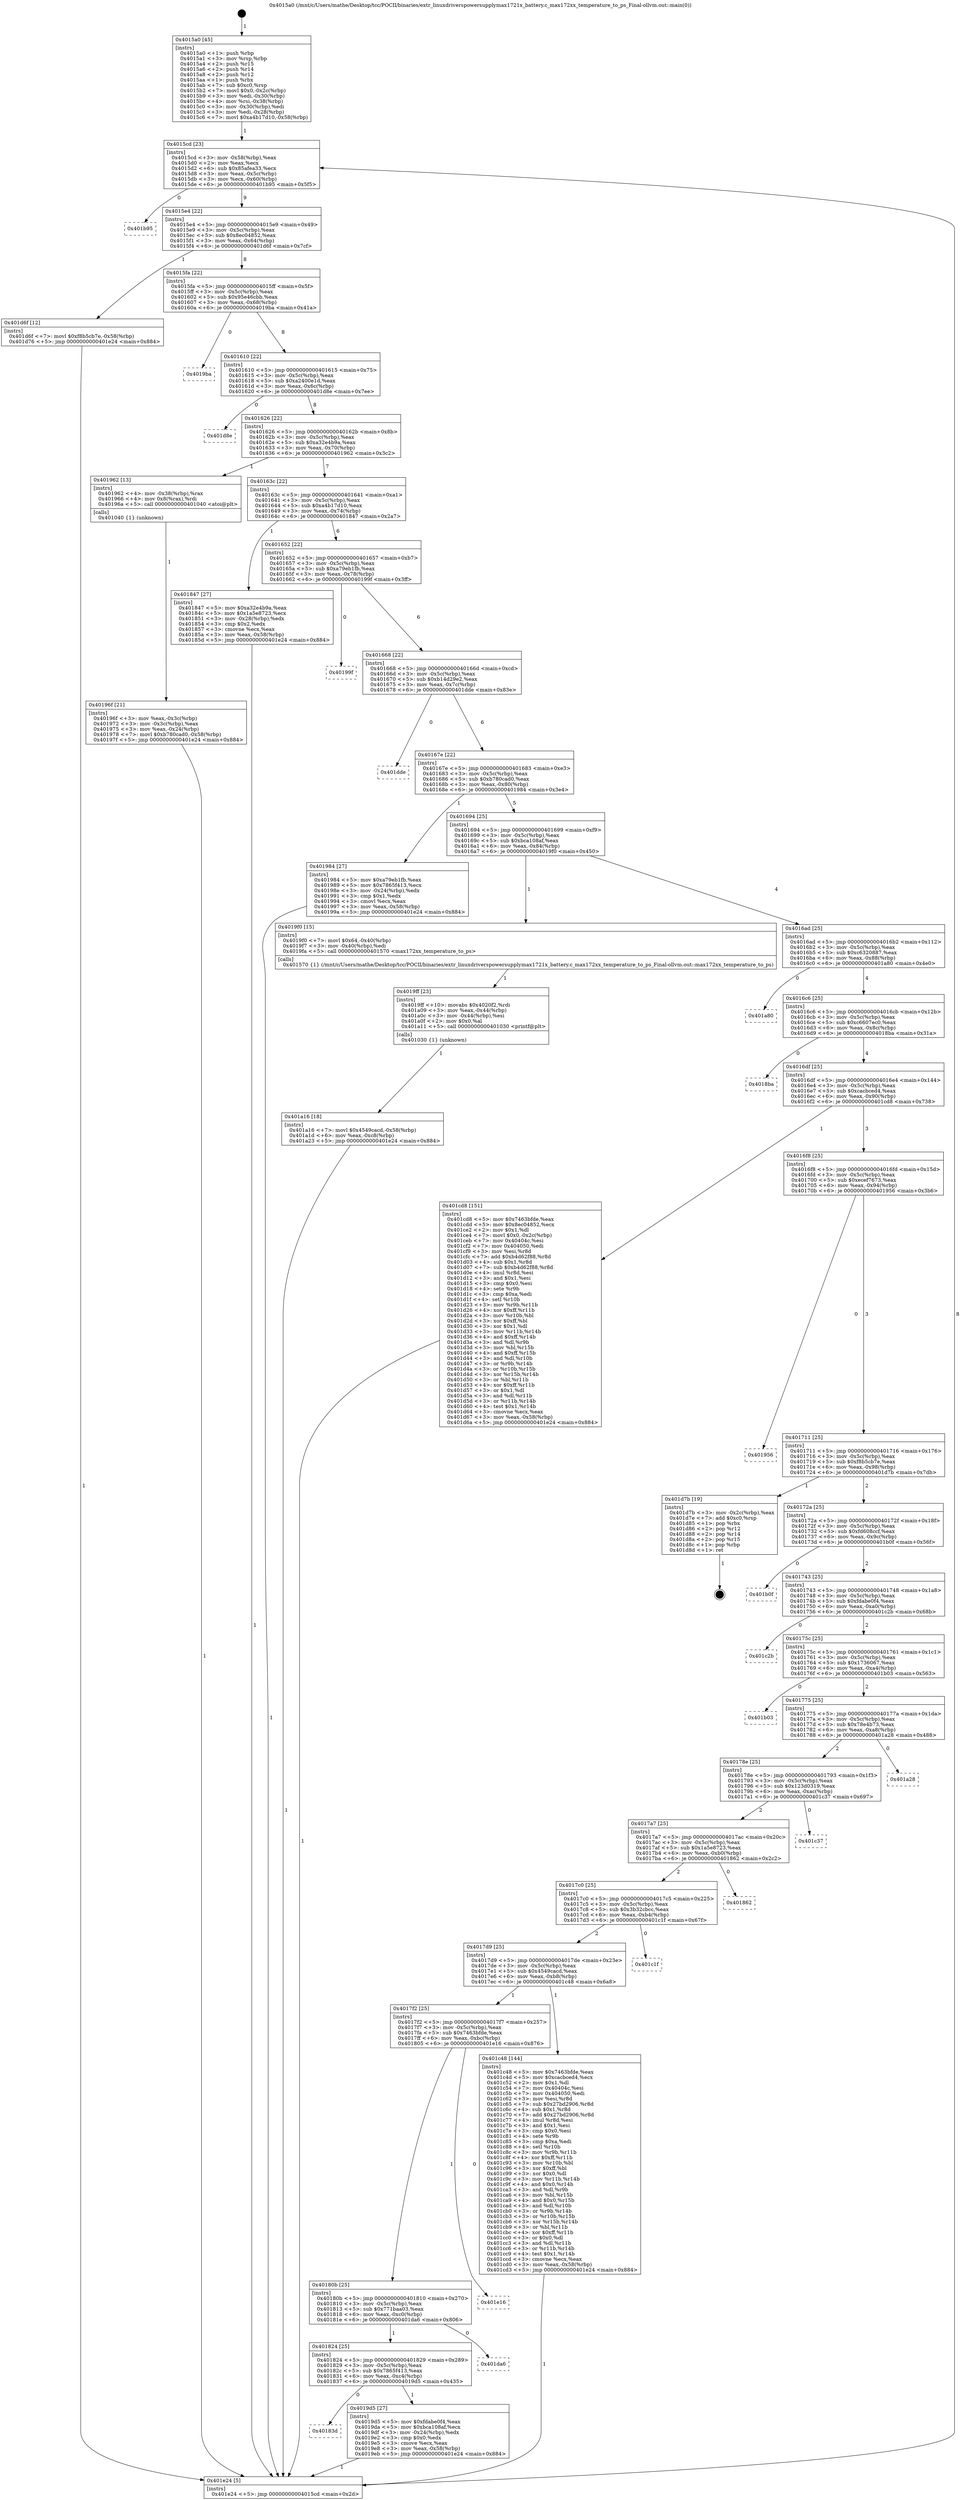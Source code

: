 digraph "0x4015a0" {
  label = "0x4015a0 (/mnt/c/Users/mathe/Desktop/tcc/POCII/binaries/extr_linuxdriverspowersupplymax1721x_battery.c_max172xx_temperature_to_ps_Final-ollvm.out::main(0))"
  labelloc = "t"
  node[shape=record]

  Entry [label="",width=0.3,height=0.3,shape=circle,fillcolor=black,style=filled]
  "0x4015cd" [label="{
     0x4015cd [23]\l
     | [instrs]\l
     &nbsp;&nbsp;0x4015cd \<+3\>: mov -0x58(%rbp),%eax\l
     &nbsp;&nbsp;0x4015d0 \<+2\>: mov %eax,%ecx\l
     &nbsp;&nbsp;0x4015d2 \<+6\>: sub $0x85afea33,%ecx\l
     &nbsp;&nbsp;0x4015d8 \<+3\>: mov %eax,-0x5c(%rbp)\l
     &nbsp;&nbsp;0x4015db \<+3\>: mov %ecx,-0x60(%rbp)\l
     &nbsp;&nbsp;0x4015de \<+6\>: je 0000000000401b95 \<main+0x5f5\>\l
  }"]
  "0x401b95" [label="{
     0x401b95\l
  }", style=dashed]
  "0x4015e4" [label="{
     0x4015e4 [22]\l
     | [instrs]\l
     &nbsp;&nbsp;0x4015e4 \<+5\>: jmp 00000000004015e9 \<main+0x49\>\l
     &nbsp;&nbsp;0x4015e9 \<+3\>: mov -0x5c(%rbp),%eax\l
     &nbsp;&nbsp;0x4015ec \<+5\>: sub $0x8ec04852,%eax\l
     &nbsp;&nbsp;0x4015f1 \<+3\>: mov %eax,-0x64(%rbp)\l
     &nbsp;&nbsp;0x4015f4 \<+6\>: je 0000000000401d6f \<main+0x7cf\>\l
  }"]
  Exit [label="",width=0.3,height=0.3,shape=circle,fillcolor=black,style=filled,peripheries=2]
  "0x401d6f" [label="{
     0x401d6f [12]\l
     | [instrs]\l
     &nbsp;&nbsp;0x401d6f \<+7\>: movl $0xf8b5cb7e,-0x58(%rbp)\l
     &nbsp;&nbsp;0x401d76 \<+5\>: jmp 0000000000401e24 \<main+0x884\>\l
  }"]
  "0x4015fa" [label="{
     0x4015fa [22]\l
     | [instrs]\l
     &nbsp;&nbsp;0x4015fa \<+5\>: jmp 00000000004015ff \<main+0x5f\>\l
     &nbsp;&nbsp;0x4015ff \<+3\>: mov -0x5c(%rbp),%eax\l
     &nbsp;&nbsp;0x401602 \<+5\>: sub $0x95e46cbb,%eax\l
     &nbsp;&nbsp;0x401607 \<+3\>: mov %eax,-0x68(%rbp)\l
     &nbsp;&nbsp;0x40160a \<+6\>: je 00000000004019ba \<main+0x41a\>\l
  }"]
  "0x401a16" [label="{
     0x401a16 [18]\l
     | [instrs]\l
     &nbsp;&nbsp;0x401a16 \<+7\>: movl $0x4549cacd,-0x58(%rbp)\l
     &nbsp;&nbsp;0x401a1d \<+6\>: mov %eax,-0xc8(%rbp)\l
     &nbsp;&nbsp;0x401a23 \<+5\>: jmp 0000000000401e24 \<main+0x884\>\l
  }"]
  "0x4019ba" [label="{
     0x4019ba\l
  }", style=dashed]
  "0x401610" [label="{
     0x401610 [22]\l
     | [instrs]\l
     &nbsp;&nbsp;0x401610 \<+5\>: jmp 0000000000401615 \<main+0x75\>\l
     &nbsp;&nbsp;0x401615 \<+3\>: mov -0x5c(%rbp),%eax\l
     &nbsp;&nbsp;0x401618 \<+5\>: sub $0xa2400e1d,%eax\l
     &nbsp;&nbsp;0x40161d \<+3\>: mov %eax,-0x6c(%rbp)\l
     &nbsp;&nbsp;0x401620 \<+6\>: je 0000000000401d8e \<main+0x7ee\>\l
  }"]
  "0x4019ff" [label="{
     0x4019ff [23]\l
     | [instrs]\l
     &nbsp;&nbsp;0x4019ff \<+10\>: movabs $0x4020f2,%rdi\l
     &nbsp;&nbsp;0x401a09 \<+3\>: mov %eax,-0x44(%rbp)\l
     &nbsp;&nbsp;0x401a0c \<+3\>: mov -0x44(%rbp),%esi\l
     &nbsp;&nbsp;0x401a0f \<+2\>: mov $0x0,%al\l
     &nbsp;&nbsp;0x401a11 \<+5\>: call 0000000000401030 \<printf@plt\>\l
     | [calls]\l
     &nbsp;&nbsp;0x401030 \{1\} (unknown)\l
  }"]
  "0x401d8e" [label="{
     0x401d8e\l
  }", style=dashed]
  "0x401626" [label="{
     0x401626 [22]\l
     | [instrs]\l
     &nbsp;&nbsp;0x401626 \<+5\>: jmp 000000000040162b \<main+0x8b\>\l
     &nbsp;&nbsp;0x40162b \<+3\>: mov -0x5c(%rbp),%eax\l
     &nbsp;&nbsp;0x40162e \<+5\>: sub $0xa32e4b9a,%eax\l
     &nbsp;&nbsp;0x401633 \<+3\>: mov %eax,-0x70(%rbp)\l
     &nbsp;&nbsp;0x401636 \<+6\>: je 0000000000401962 \<main+0x3c2\>\l
  }"]
  "0x40183d" [label="{
     0x40183d\l
  }", style=dashed]
  "0x401962" [label="{
     0x401962 [13]\l
     | [instrs]\l
     &nbsp;&nbsp;0x401962 \<+4\>: mov -0x38(%rbp),%rax\l
     &nbsp;&nbsp;0x401966 \<+4\>: mov 0x8(%rax),%rdi\l
     &nbsp;&nbsp;0x40196a \<+5\>: call 0000000000401040 \<atoi@plt\>\l
     | [calls]\l
     &nbsp;&nbsp;0x401040 \{1\} (unknown)\l
  }"]
  "0x40163c" [label="{
     0x40163c [22]\l
     | [instrs]\l
     &nbsp;&nbsp;0x40163c \<+5\>: jmp 0000000000401641 \<main+0xa1\>\l
     &nbsp;&nbsp;0x401641 \<+3\>: mov -0x5c(%rbp),%eax\l
     &nbsp;&nbsp;0x401644 \<+5\>: sub $0xa4b17d10,%eax\l
     &nbsp;&nbsp;0x401649 \<+3\>: mov %eax,-0x74(%rbp)\l
     &nbsp;&nbsp;0x40164c \<+6\>: je 0000000000401847 \<main+0x2a7\>\l
  }"]
  "0x4019d5" [label="{
     0x4019d5 [27]\l
     | [instrs]\l
     &nbsp;&nbsp;0x4019d5 \<+5\>: mov $0xfdabe0f4,%eax\l
     &nbsp;&nbsp;0x4019da \<+5\>: mov $0xbca108af,%ecx\l
     &nbsp;&nbsp;0x4019df \<+3\>: mov -0x24(%rbp),%edx\l
     &nbsp;&nbsp;0x4019e2 \<+3\>: cmp $0x0,%edx\l
     &nbsp;&nbsp;0x4019e5 \<+3\>: cmove %ecx,%eax\l
     &nbsp;&nbsp;0x4019e8 \<+3\>: mov %eax,-0x58(%rbp)\l
     &nbsp;&nbsp;0x4019eb \<+5\>: jmp 0000000000401e24 \<main+0x884\>\l
  }"]
  "0x401847" [label="{
     0x401847 [27]\l
     | [instrs]\l
     &nbsp;&nbsp;0x401847 \<+5\>: mov $0xa32e4b9a,%eax\l
     &nbsp;&nbsp;0x40184c \<+5\>: mov $0x1a5e8723,%ecx\l
     &nbsp;&nbsp;0x401851 \<+3\>: mov -0x28(%rbp),%edx\l
     &nbsp;&nbsp;0x401854 \<+3\>: cmp $0x2,%edx\l
     &nbsp;&nbsp;0x401857 \<+3\>: cmovne %ecx,%eax\l
     &nbsp;&nbsp;0x40185a \<+3\>: mov %eax,-0x58(%rbp)\l
     &nbsp;&nbsp;0x40185d \<+5\>: jmp 0000000000401e24 \<main+0x884\>\l
  }"]
  "0x401652" [label="{
     0x401652 [22]\l
     | [instrs]\l
     &nbsp;&nbsp;0x401652 \<+5\>: jmp 0000000000401657 \<main+0xb7\>\l
     &nbsp;&nbsp;0x401657 \<+3\>: mov -0x5c(%rbp),%eax\l
     &nbsp;&nbsp;0x40165a \<+5\>: sub $0xa79eb1fb,%eax\l
     &nbsp;&nbsp;0x40165f \<+3\>: mov %eax,-0x78(%rbp)\l
     &nbsp;&nbsp;0x401662 \<+6\>: je 000000000040199f \<main+0x3ff\>\l
  }"]
  "0x401e24" [label="{
     0x401e24 [5]\l
     | [instrs]\l
     &nbsp;&nbsp;0x401e24 \<+5\>: jmp 00000000004015cd \<main+0x2d\>\l
  }"]
  "0x4015a0" [label="{
     0x4015a0 [45]\l
     | [instrs]\l
     &nbsp;&nbsp;0x4015a0 \<+1\>: push %rbp\l
     &nbsp;&nbsp;0x4015a1 \<+3\>: mov %rsp,%rbp\l
     &nbsp;&nbsp;0x4015a4 \<+2\>: push %r15\l
     &nbsp;&nbsp;0x4015a6 \<+2\>: push %r14\l
     &nbsp;&nbsp;0x4015a8 \<+2\>: push %r12\l
     &nbsp;&nbsp;0x4015aa \<+1\>: push %rbx\l
     &nbsp;&nbsp;0x4015ab \<+7\>: sub $0xc0,%rsp\l
     &nbsp;&nbsp;0x4015b2 \<+7\>: movl $0x0,-0x2c(%rbp)\l
     &nbsp;&nbsp;0x4015b9 \<+3\>: mov %edi,-0x30(%rbp)\l
     &nbsp;&nbsp;0x4015bc \<+4\>: mov %rsi,-0x38(%rbp)\l
     &nbsp;&nbsp;0x4015c0 \<+3\>: mov -0x30(%rbp),%edi\l
     &nbsp;&nbsp;0x4015c3 \<+3\>: mov %edi,-0x28(%rbp)\l
     &nbsp;&nbsp;0x4015c6 \<+7\>: movl $0xa4b17d10,-0x58(%rbp)\l
  }"]
  "0x40196f" [label="{
     0x40196f [21]\l
     | [instrs]\l
     &nbsp;&nbsp;0x40196f \<+3\>: mov %eax,-0x3c(%rbp)\l
     &nbsp;&nbsp;0x401972 \<+3\>: mov -0x3c(%rbp),%eax\l
     &nbsp;&nbsp;0x401975 \<+3\>: mov %eax,-0x24(%rbp)\l
     &nbsp;&nbsp;0x401978 \<+7\>: movl $0xb780cad0,-0x58(%rbp)\l
     &nbsp;&nbsp;0x40197f \<+5\>: jmp 0000000000401e24 \<main+0x884\>\l
  }"]
  "0x401824" [label="{
     0x401824 [25]\l
     | [instrs]\l
     &nbsp;&nbsp;0x401824 \<+5\>: jmp 0000000000401829 \<main+0x289\>\l
     &nbsp;&nbsp;0x401829 \<+3\>: mov -0x5c(%rbp),%eax\l
     &nbsp;&nbsp;0x40182c \<+5\>: sub $0x7865f413,%eax\l
     &nbsp;&nbsp;0x401831 \<+6\>: mov %eax,-0xc4(%rbp)\l
     &nbsp;&nbsp;0x401837 \<+6\>: je 00000000004019d5 \<main+0x435\>\l
  }"]
  "0x40199f" [label="{
     0x40199f\l
  }", style=dashed]
  "0x401668" [label="{
     0x401668 [22]\l
     | [instrs]\l
     &nbsp;&nbsp;0x401668 \<+5\>: jmp 000000000040166d \<main+0xcd\>\l
     &nbsp;&nbsp;0x40166d \<+3\>: mov -0x5c(%rbp),%eax\l
     &nbsp;&nbsp;0x401670 \<+5\>: sub $0xb14d29e2,%eax\l
     &nbsp;&nbsp;0x401675 \<+3\>: mov %eax,-0x7c(%rbp)\l
     &nbsp;&nbsp;0x401678 \<+6\>: je 0000000000401dde \<main+0x83e\>\l
  }"]
  "0x401da6" [label="{
     0x401da6\l
  }", style=dashed]
  "0x401dde" [label="{
     0x401dde\l
  }", style=dashed]
  "0x40167e" [label="{
     0x40167e [22]\l
     | [instrs]\l
     &nbsp;&nbsp;0x40167e \<+5\>: jmp 0000000000401683 \<main+0xe3\>\l
     &nbsp;&nbsp;0x401683 \<+3\>: mov -0x5c(%rbp),%eax\l
     &nbsp;&nbsp;0x401686 \<+5\>: sub $0xb780cad0,%eax\l
     &nbsp;&nbsp;0x40168b \<+3\>: mov %eax,-0x80(%rbp)\l
     &nbsp;&nbsp;0x40168e \<+6\>: je 0000000000401984 \<main+0x3e4\>\l
  }"]
  "0x40180b" [label="{
     0x40180b [25]\l
     | [instrs]\l
     &nbsp;&nbsp;0x40180b \<+5\>: jmp 0000000000401810 \<main+0x270\>\l
     &nbsp;&nbsp;0x401810 \<+3\>: mov -0x5c(%rbp),%eax\l
     &nbsp;&nbsp;0x401813 \<+5\>: sub $0x771baa03,%eax\l
     &nbsp;&nbsp;0x401818 \<+6\>: mov %eax,-0xc0(%rbp)\l
     &nbsp;&nbsp;0x40181e \<+6\>: je 0000000000401da6 \<main+0x806\>\l
  }"]
  "0x401984" [label="{
     0x401984 [27]\l
     | [instrs]\l
     &nbsp;&nbsp;0x401984 \<+5\>: mov $0xa79eb1fb,%eax\l
     &nbsp;&nbsp;0x401989 \<+5\>: mov $0x7865f413,%ecx\l
     &nbsp;&nbsp;0x40198e \<+3\>: mov -0x24(%rbp),%edx\l
     &nbsp;&nbsp;0x401991 \<+3\>: cmp $0x1,%edx\l
     &nbsp;&nbsp;0x401994 \<+3\>: cmovl %ecx,%eax\l
     &nbsp;&nbsp;0x401997 \<+3\>: mov %eax,-0x58(%rbp)\l
     &nbsp;&nbsp;0x40199a \<+5\>: jmp 0000000000401e24 \<main+0x884\>\l
  }"]
  "0x401694" [label="{
     0x401694 [25]\l
     | [instrs]\l
     &nbsp;&nbsp;0x401694 \<+5\>: jmp 0000000000401699 \<main+0xf9\>\l
     &nbsp;&nbsp;0x401699 \<+3\>: mov -0x5c(%rbp),%eax\l
     &nbsp;&nbsp;0x40169c \<+5\>: sub $0xbca108af,%eax\l
     &nbsp;&nbsp;0x4016a1 \<+6\>: mov %eax,-0x84(%rbp)\l
     &nbsp;&nbsp;0x4016a7 \<+6\>: je 00000000004019f0 \<main+0x450\>\l
  }"]
  "0x401e16" [label="{
     0x401e16\l
  }", style=dashed]
  "0x4019f0" [label="{
     0x4019f0 [15]\l
     | [instrs]\l
     &nbsp;&nbsp;0x4019f0 \<+7\>: movl $0x64,-0x40(%rbp)\l
     &nbsp;&nbsp;0x4019f7 \<+3\>: mov -0x40(%rbp),%edi\l
     &nbsp;&nbsp;0x4019fa \<+5\>: call 0000000000401570 \<max172xx_temperature_to_ps\>\l
     | [calls]\l
     &nbsp;&nbsp;0x401570 \{1\} (/mnt/c/Users/mathe/Desktop/tcc/POCII/binaries/extr_linuxdriverspowersupplymax1721x_battery.c_max172xx_temperature_to_ps_Final-ollvm.out::max172xx_temperature_to_ps)\l
  }"]
  "0x4016ad" [label="{
     0x4016ad [25]\l
     | [instrs]\l
     &nbsp;&nbsp;0x4016ad \<+5\>: jmp 00000000004016b2 \<main+0x112\>\l
     &nbsp;&nbsp;0x4016b2 \<+3\>: mov -0x5c(%rbp),%eax\l
     &nbsp;&nbsp;0x4016b5 \<+5\>: sub $0xc6320887,%eax\l
     &nbsp;&nbsp;0x4016ba \<+6\>: mov %eax,-0x88(%rbp)\l
     &nbsp;&nbsp;0x4016c0 \<+6\>: je 0000000000401a80 \<main+0x4e0\>\l
  }"]
  "0x4017f2" [label="{
     0x4017f2 [25]\l
     | [instrs]\l
     &nbsp;&nbsp;0x4017f2 \<+5\>: jmp 00000000004017f7 \<main+0x257\>\l
     &nbsp;&nbsp;0x4017f7 \<+3\>: mov -0x5c(%rbp),%eax\l
     &nbsp;&nbsp;0x4017fa \<+5\>: sub $0x7463bfde,%eax\l
     &nbsp;&nbsp;0x4017ff \<+6\>: mov %eax,-0xbc(%rbp)\l
     &nbsp;&nbsp;0x401805 \<+6\>: je 0000000000401e16 \<main+0x876\>\l
  }"]
  "0x401a80" [label="{
     0x401a80\l
  }", style=dashed]
  "0x4016c6" [label="{
     0x4016c6 [25]\l
     | [instrs]\l
     &nbsp;&nbsp;0x4016c6 \<+5\>: jmp 00000000004016cb \<main+0x12b\>\l
     &nbsp;&nbsp;0x4016cb \<+3\>: mov -0x5c(%rbp),%eax\l
     &nbsp;&nbsp;0x4016ce \<+5\>: sub $0xc6607ec0,%eax\l
     &nbsp;&nbsp;0x4016d3 \<+6\>: mov %eax,-0x8c(%rbp)\l
     &nbsp;&nbsp;0x4016d9 \<+6\>: je 00000000004018ba \<main+0x31a\>\l
  }"]
  "0x401c48" [label="{
     0x401c48 [144]\l
     | [instrs]\l
     &nbsp;&nbsp;0x401c48 \<+5\>: mov $0x7463bfde,%eax\l
     &nbsp;&nbsp;0x401c4d \<+5\>: mov $0xcacbced4,%ecx\l
     &nbsp;&nbsp;0x401c52 \<+2\>: mov $0x1,%dl\l
     &nbsp;&nbsp;0x401c54 \<+7\>: mov 0x40404c,%esi\l
     &nbsp;&nbsp;0x401c5b \<+7\>: mov 0x404050,%edi\l
     &nbsp;&nbsp;0x401c62 \<+3\>: mov %esi,%r8d\l
     &nbsp;&nbsp;0x401c65 \<+7\>: sub $0x27bd2906,%r8d\l
     &nbsp;&nbsp;0x401c6c \<+4\>: sub $0x1,%r8d\l
     &nbsp;&nbsp;0x401c70 \<+7\>: add $0x27bd2906,%r8d\l
     &nbsp;&nbsp;0x401c77 \<+4\>: imul %r8d,%esi\l
     &nbsp;&nbsp;0x401c7b \<+3\>: and $0x1,%esi\l
     &nbsp;&nbsp;0x401c7e \<+3\>: cmp $0x0,%esi\l
     &nbsp;&nbsp;0x401c81 \<+4\>: sete %r9b\l
     &nbsp;&nbsp;0x401c85 \<+3\>: cmp $0xa,%edi\l
     &nbsp;&nbsp;0x401c88 \<+4\>: setl %r10b\l
     &nbsp;&nbsp;0x401c8c \<+3\>: mov %r9b,%r11b\l
     &nbsp;&nbsp;0x401c8f \<+4\>: xor $0xff,%r11b\l
     &nbsp;&nbsp;0x401c93 \<+3\>: mov %r10b,%bl\l
     &nbsp;&nbsp;0x401c96 \<+3\>: xor $0xff,%bl\l
     &nbsp;&nbsp;0x401c99 \<+3\>: xor $0x0,%dl\l
     &nbsp;&nbsp;0x401c9c \<+3\>: mov %r11b,%r14b\l
     &nbsp;&nbsp;0x401c9f \<+4\>: and $0x0,%r14b\l
     &nbsp;&nbsp;0x401ca3 \<+3\>: and %dl,%r9b\l
     &nbsp;&nbsp;0x401ca6 \<+3\>: mov %bl,%r15b\l
     &nbsp;&nbsp;0x401ca9 \<+4\>: and $0x0,%r15b\l
     &nbsp;&nbsp;0x401cad \<+3\>: and %dl,%r10b\l
     &nbsp;&nbsp;0x401cb0 \<+3\>: or %r9b,%r14b\l
     &nbsp;&nbsp;0x401cb3 \<+3\>: or %r10b,%r15b\l
     &nbsp;&nbsp;0x401cb6 \<+3\>: xor %r15b,%r14b\l
     &nbsp;&nbsp;0x401cb9 \<+3\>: or %bl,%r11b\l
     &nbsp;&nbsp;0x401cbc \<+4\>: xor $0xff,%r11b\l
     &nbsp;&nbsp;0x401cc0 \<+3\>: or $0x0,%dl\l
     &nbsp;&nbsp;0x401cc3 \<+3\>: and %dl,%r11b\l
     &nbsp;&nbsp;0x401cc6 \<+3\>: or %r11b,%r14b\l
     &nbsp;&nbsp;0x401cc9 \<+4\>: test $0x1,%r14b\l
     &nbsp;&nbsp;0x401ccd \<+3\>: cmovne %ecx,%eax\l
     &nbsp;&nbsp;0x401cd0 \<+3\>: mov %eax,-0x58(%rbp)\l
     &nbsp;&nbsp;0x401cd3 \<+5\>: jmp 0000000000401e24 \<main+0x884\>\l
  }"]
  "0x4018ba" [label="{
     0x4018ba\l
  }", style=dashed]
  "0x4016df" [label="{
     0x4016df [25]\l
     | [instrs]\l
     &nbsp;&nbsp;0x4016df \<+5\>: jmp 00000000004016e4 \<main+0x144\>\l
     &nbsp;&nbsp;0x4016e4 \<+3\>: mov -0x5c(%rbp),%eax\l
     &nbsp;&nbsp;0x4016e7 \<+5\>: sub $0xcacbced4,%eax\l
     &nbsp;&nbsp;0x4016ec \<+6\>: mov %eax,-0x90(%rbp)\l
     &nbsp;&nbsp;0x4016f2 \<+6\>: je 0000000000401cd8 \<main+0x738\>\l
  }"]
  "0x4017d9" [label="{
     0x4017d9 [25]\l
     | [instrs]\l
     &nbsp;&nbsp;0x4017d9 \<+5\>: jmp 00000000004017de \<main+0x23e\>\l
     &nbsp;&nbsp;0x4017de \<+3\>: mov -0x5c(%rbp),%eax\l
     &nbsp;&nbsp;0x4017e1 \<+5\>: sub $0x4549cacd,%eax\l
     &nbsp;&nbsp;0x4017e6 \<+6\>: mov %eax,-0xb8(%rbp)\l
     &nbsp;&nbsp;0x4017ec \<+6\>: je 0000000000401c48 \<main+0x6a8\>\l
  }"]
  "0x401cd8" [label="{
     0x401cd8 [151]\l
     | [instrs]\l
     &nbsp;&nbsp;0x401cd8 \<+5\>: mov $0x7463bfde,%eax\l
     &nbsp;&nbsp;0x401cdd \<+5\>: mov $0x8ec04852,%ecx\l
     &nbsp;&nbsp;0x401ce2 \<+2\>: mov $0x1,%dl\l
     &nbsp;&nbsp;0x401ce4 \<+7\>: movl $0x0,-0x2c(%rbp)\l
     &nbsp;&nbsp;0x401ceb \<+7\>: mov 0x40404c,%esi\l
     &nbsp;&nbsp;0x401cf2 \<+7\>: mov 0x404050,%edi\l
     &nbsp;&nbsp;0x401cf9 \<+3\>: mov %esi,%r8d\l
     &nbsp;&nbsp;0x401cfc \<+7\>: add $0xb4d62f88,%r8d\l
     &nbsp;&nbsp;0x401d03 \<+4\>: sub $0x1,%r8d\l
     &nbsp;&nbsp;0x401d07 \<+7\>: sub $0xb4d62f88,%r8d\l
     &nbsp;&nbsp;0x401d0e \<+4\>: imul %r8d,%esi\l
     &nbsp;&nbsp;0x401d12 \<+3\>: and $0x1,%esi\l
     &nbsp;&nbsp;0x401d15 \<+3\>: cmp $0x0,%esi\l
     &nbsp;&nbsp;0x401d18 \<+4\>: sete %r9b\l
     &nbsp;&nbsp;0x401d1c \<+3\>: cmp $0xa,%edi\l
     &nbsp;&nbsp;0x401d1f \<+4\>: setl %r10b\l
     &nbsp;&nbsp;0x401d23 \<+3\>: mov %r9b,%r11b\l
     &nbsp;&nbsp;0x401d26 \<+4\>: xor $0xff,%r11b\l
     &nbsp;&nbsp;0x401d2a \<+3\>: mov %r10b,%bl\l
     &nbsp;&nbsp;0x401d2d \<+3\>: xor $0xff,%bl\l
     &nbsp;&nbsp;0x401d30 \<+3\>: xor $0x1,%dl\l
     &nbsp;&nbsp;0x401d33 \<+3\>: mov %r11b,%r14b\l
     &nbsp;&nbsp;0x401d36 \<+4\>: and $0xff,%r14b\l
     &nbsp;&nbsp;0x401d3a \<+3\>: and %dl,%r9b\l
     &nbsp;&nbsp;0x401d3d \<+3\>: mov %bl,%r15b\l
     &nbsp;&nbsp;0x401d40 \<+4\>: and $0xff,%r15b\l
     &nbsp;&nbsp;0x401d44 \<+3\>: and %dl,%r10b\l
     &nbsp;&nbsp;0x401d47 \<+3\>: or %r9b,%r14b\l
     &nbsp;&nbsp;0x401d4a \<+3\>: or %r10b,%r15b\l
     &nbsp;&nbsp;0x401d4d \<+3\>: xor %r15b,%r14b\l
     &nbsp;&nbsp;0x401d50 \<+3\>: or %bl,%r11b\l
     &nbsp;&nbsp;0x401d53 \<+4\>: xor $0xff,%r11b\l
     &nbsp;&nbsp;0x401d57 \<+3\>: or $0x1,%dl\l
     &nbsp;&nbsp;0x401d5a \<+3\>: and %dl,%r11b\l
     &nbsp;&nbsp;0x401d5d \<+3\>: or %r11b,%r14b\l
     &nbsp;&nbsp;0x401d60 \<+4\>: test $0x1,%r14b\l
     &nbsp;&nbsp;0x401d64 \<+3\>: cmovne %ecx,%eax\l
     &nbsp;&nbsp;0x401d67 \<+3\>: mov %eax,-0x58(%rbp)\l
     &nbsp;&nbsp;0x401d6a \<+5\>: jmp 0000000000401e24 \<main+0x884\>\l
  }"]
  "0x4016f8" [label="{
     0x4016f8 [25]\l
     | [instrs]\l
     &nbsp;&nbsp;0x4016f8 \<+5\>: jmp 00000000004016fd \<main+0x15d\>\l
     &nbsp;&nbsp;0x4016fd \<+3\>: mov -0x5c(%rbp),%eax\l
     &nbsp;&nbsp;0x401700 \<+5\>: sub $0xecef7673,%eax\l
     &nbsp;&nbsp;0x401705 \<+6\>: mov %eax,-0x94(%rbp)\l
     &nbsp;&nbsp;0x40170b \<+6\>: je 0000000000401956 \<main+0x3b6\>\l
  }"]
  "0x401c1f" [label="{
     0x401c1f\l
  }", style=dashed]
  "0x401956" [label="{
     0x401956\l
  }", style=dashed]
  "0x401711" [label="{
     0x401711 [25]\l
     | [instrs]\l
     &nbsp;&nbsp;0x401711 \<+5\>: jmp 0000000000401716 \<main+0x176\>\l
     &nbsp;&nbsp;0x401716 \<+3\>: mov -0x5c(%rbp),%eax\l
     &nbsp;&nbsp;0x401719 \<+5\>: sub $0xf8b5cb7e,%eax\l
     &nbsp;&nbsp;0x40171e \<+6\>: mov %eax,-0x98(%rbp)\l
     &nbsp;&nbsp;0x401724 \<+6\>: je 0000000000401d7b \<main+0x7db\>\l
  }"]
  "0x4017c0" [label="{
     0x4017c0 [25]\l
     | [instrs]\l
     &nbsp;&nbsp;0x4017c0 \<+5\>: jmp 00000000004017c5 \<main+0x225\>\l
     &nbsp;&nbsp;0x4017c5 \<+3\>: mov -0x5c(%rbp),%eax\l
     &nbsp;&nbsp;0x4017c8 \<+5\>: sub $0x3b32cbcc,%eax\l
     &nbsp;&nbsp;0x4017cd \<+6\>: mov %eax,-0xb4(%rbp)\l
     &nbsp;&nbsp;0x4017d3 \<+6\>: je 0000000000401c1f \<main+0x67f\>\l
  }"]
  "0x401d7b" [label="{
     0x401d7b [19]\l
     | [instrs]\l
     &nbsp;&nbsp;0x401d7b \<+3\>: mov -0x2c(%rbp),%eax\l
     &nbsp;&nbsp;0x401d7e \<+7\>: add $0xc0,%rsp\l
     &nbsp;&nbsp;0x401d85 \<+1\>: pop %rbx\l
     &nbsp;&nbsp;0x401d86 \<+2\>: pop %r12\l
     &nbsp;&nbsp;0x401d88 \<+2\>: pop %r14\l
     &nbsp;&nbsp;0x401d8a \<+2\>: pop %r15\l
     &nbsp;&nbsp;0x401d8c \<+1\>: pop %rbp\l
     &nbsp;&nbsp;0x401d8d \<+1\>: ret\l
  }"]
  "0x40172a" [label="{
     0x40172a [25]\l
     | [instrs]\l
     &nbsp;&nbsp;0x40172a \<+5\>: jmp 000000000040172f \<main+0x18f\>\l
     &nbsp;&nbsp;0x40172f \<+3\>: mov -0x5c(%rbp),%eax\l
     &nbsp;&nbsp;0x401732 \<+5\>: sub $0xfd608ccf,%eax\l
     &nbsp;&nbsp;0x401737 \<+6\>: mov %eax,-0x9c(%rbp)\l
     &nbsp;&nbsp;0x40173d \<+6\>: je 0000000000401b0f \<main+0x56f\>\l
  }"]
  "0x401862" [label="{
     0x401862\l
  }", style=dashed]
  "0x401b0f" [label="{
     0x401b0f\l
  }", style=dashed]
  "0x401743" [label="{
     0x401743 [25]\l
     | [instrs]\l
     &nbsp;&nbsp;0x401743 \<+5\>: jmp 0000000000401748 \<main+0x1a8\>\l
     &nbsp;&nbsp;0x401748 \<+3\>: mov -0x5c(%rbp),%eax\l
     &nbsp;&nbsp;0x40174b \<+5\>: sub $0xfdabe0f4,%eax\l
     &nbsp;&nbsp;0x401750 \<+6\>: mov %eax,-0xa0(%rbp)\l
     &nbsp;&nbsp;0x401756 \<+6\>: je 0000000000401c2b \<main+0x68b\>\l
  }"]
  "0x4017a7" [label="{
     0x4017a7 [25]\l
     | [instrs]\l
     &nbsp;&nbsp;0x4017a7 \<+5\>: jmp 00000000004017ac \<main+0x20c\>\l
     &nbsp;&nbsp;0x4017ac \<+3\>: mov -0x5c(%rbp),%eax\l
     &nbsp;&nbsp;0x4017af \<+5\>: sub $0x1a5e8723,%eax\l
     &nbsp;&nbsp;0x4017b4 \<+6\>: mov %eax,-0xb0(%rbp)\l
     &nbsp;&nbsp;0x4017ba \<+6\>: je 0000000000401862 \<main+0x2c2\>\l
  }"]
  "0x401c2b" [label="{
     0x401c2b\l
  }", style=dashed]
  "0x40175c" [label="{
     0x40175c [25]\l
     | [instrs]\l
     &nbsp;&nbsp;0x40175c \<+5\>: jmp 0000000000401761 \<main+0x1c1\>\l
     &nbsp;&nbsp;0x401761 \<+3\>: mov -0x5c(%rbp),%eax\l
     &nbsp;&nbsp;0x401764 \<+5\>: sub $0x1736067,%eax\l
     &nbsp;&nbsp;0x401769 \<+6\>: mov %eax,-0xa4(%rbp)\l
     &nbsp;&nbsp;0x40176f \<+6\>: je 0000000000401b03 \<main+0x563\>\l
  }"]
  "0x401c37" [label="{
     0x401c37\l
  }", style=dashed]
  "0x401b03" [label="{
     0x401b03\l
  }", style=dashed]
  "0x401775" [label="{
     0x401775 [25]\l
     | [instrs]\l
     &nbsp;&nbsp;0x401775 \<+5\>: jmp 000000000040177a \<main+0x1da\>\l
     &nbsp;&nbsp;0x40177a \<+3\>: mov -0x5c(%rbp),%eax\l
     &nbsp;&nbsp;0x40177d \<+5\>: sub $0x78e4b73,%eax\l
     &nbsp;&nbsp;0x401782 \<+6\>: mov %eax,-0xa8(%rbp)\l
     &nbsp;&nbsp;0x401788 \<+6\>: je 0000000000401a28 \<main+0x488\>\l
  }"]
  "0x40178e" [label="{
     0x40178e [25]\l
     | [instrs]\l
     &nbsp;&nbsp;0x40178e \<+5\>: jmp 0000000000401793 \<main+0x1f3\>\l
     &nbsp;&nbsp;0x401793 \<+3\>: mov -0x5c(%rbp),%eax\l
     &nbsp;&nbsp;0x401796 \<+5\>: sub $0x123d0319,%eax\l
     &nbsp;&nbsp;0x40179b \<+6\>: mov %eax,-0xac(%rbp)\l
     &nbsp;&nbsp;0x4017a1 \<+6\>: je 0000000000401c37 \<main+0x697\>\l
  }"]
  "0x401a28" [label="{
     0x401a28\l
  }", style=dashed]
  Entry -> "0x4015a0" [label=" 1"]
  "0x4015cd" -> "0x401b95" [label=" 0"]
  "0x4015cd" -> "0x4015e4" [label=" 9"]
  "0x401d7b" -> Exit [label=" 1"]
  "0x4015e4" -> "0x401d6f" [label=" 1"]
  "0x4015e4" -> "0x4015fa" [label=" 8"]
  "0x401d6f" -> "0x401e24" [label=" 1"]
  "0x4015fa" -> "0x4019ba" [label=" 0"]
  "0x4015fa" -> "0x401610" [label=" 8"]
  "0x401cd8" -> "0x401e24" [label=" 1"]
  "0x401610" -> "0x401d8e" [label=" 0"]
  "0x401610" -> "0x401626" [label=" 8"]
  "0x401c48" -> "0x401e24" [label=" 1"]
  "0x401626" -> "0x401962" [label=" 1"]
  "0x401626" -> "0x40163c" [label=" 7"]
  "0x401a16" -> "0x401e24" [label=" 1"]
  "0x40163c" -> "0x401847" [label=" 1"]
  "0x40163c" -> "0x401652" [label=" 6"]
  "0x401847" -> "0x401e24" [label=" 1"]
  "0x4015a0" -> "0x4015cd" [label=" 1"]
  "0x401e24" -> "0x4015cd" [label=" 8"]
  "0x401962" -> "0x40196f" [label=" 1"]
  "0x40196f" -> "0x401e24" [label=" 1"]
  "0x4019ff" -> "0x401a16" [label=" 1"]
  "0x401652" -> "0x40199f" [label=" 0"]
  "0x401652" -> "0x401668" [label=" 6"]
  "0x4019d5" -> "0x401e24" [label=" 1"]
  "0x401668" -> "0x401dde" [label=" 0"]
  "0x401668" -> "0x40167e" [label=" 6"]
  "0x401824" -> "0x40183d" [label=" 0"]
  "0x40167e" -> "0x401984" [label=" 1"]
  "0x40167e" -> "0x401694" [label=" 5"]
  "0x401984" -> "0x401e24" [label=" 1"]
  "0x4019f0" -> "0x4019ff" [label=" 1"]
  "0x401694" -> "0x4019f0" [label=" 1"]
  "0x401694" -> "0x4016ad" [label=" 4"]
  "0x40180b" -> "0x401824" [label=" 1"]
  "0x4016ad" -> "0x401a80" [label=" 0"]
  "0x4016ad" -> "0x4016c6" [label=" 4"]
  "0x401824" -> "0x4019d5" [label=" 1"]
  "0x4016c6" -> "0x4018ba" [label=" 0"]
  "0x4016c6" -> "0x4016df" [label=" 4"]
  "0x4017f2" -> "0x40180b" [label=" 1"]
  "0x4016df" -> "0x401cd8" [label=" 1"]
  "0x4016df" -> "0x4016f8" [label=" 3"]
  "0x40180b" -> "0x401da6" [label=" 0"]
  "0x4016f8" -> "0x401956" [label=" 0"]
  "0x4016f8" -> "0x401711" [label=" 3"]
  "0x4017d9" -> "0x4017f2" [label=" 1"]
  "0x401711" -> "0x401d7b" [label=" 1"]
  "0x401711" -> "0x40172a" [label=" 2"]
  "0x4017f2" -> "0x401e16" [label=" 0"]
  "0x40172a" -> "0x401b0f" [label=" 0"]
  "0x40172a" -> "0x401743" [label=" 2"]
  "0x4017c0" -> "0x4017d9" [label=" 2"]
  "0x401743" -> "0x401c2b" [label=" 0"]
  "0x401743" -> "0x40175c" [label=" 2"]
  "0x4017d9" -> "0x401c48" [label=" 1"]
  "0x40175c" -> "0x401b03" [label=" 0"]
  "0x40175c" -> "0x401775" [label=" 2"]
  "0x4017a7" -> "0x4017c0" [label=" 2"]
  "0x401775" -> "0x401a28" [label=" 0"]
  "0x401775" -> "0x40178e" [label=" 2"]
  "0x4017a7" -> "0x401862" [label=" 0"]
  "0x40178e" -> "0x401c37" [label=" 0"]
  "0x40178e" -> "0x4017a7" [label=" 2"]
  "0x4017c0" -> "0x401c1f" [label=" 0"]
}
